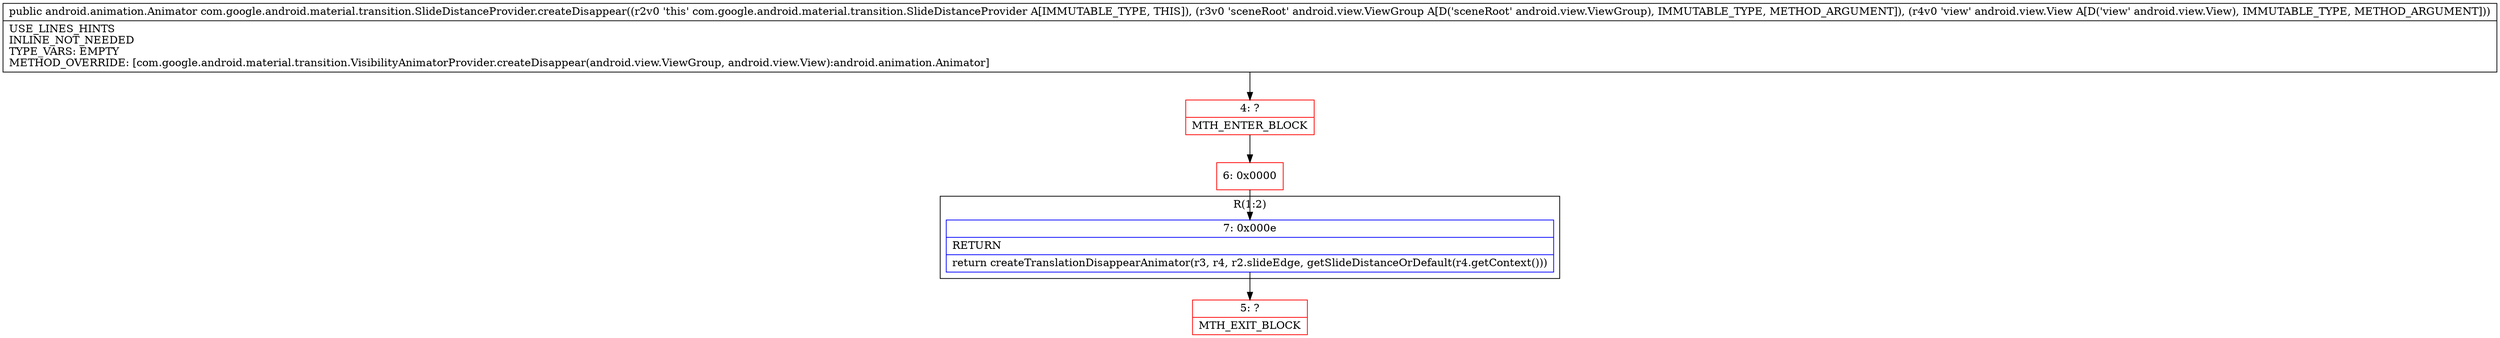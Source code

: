 digraph "CFG forcom.google.android.material.transition.SlideDistanceProvider.createDisappear(Landroid\/view\/ViewGroup;Landroid\/view\/View;)Landroid\/animation\/Animator;" {
subgraph cluster_Region_227145110 {
label = "R(1:2)";
node [shape=record,color=blue];
Node_7 [shape=record,label="{7\:\ 0x000e|RETURN\l|return createTranslationDisappearAnimator(r3, r4, r2.slideEdge, getSlideDistanceOrDefault(r4.getContext()))\l}"];
}
Node_4 [shape=record,color=red,label="{4\:\ ?|MTH_ENTER_BLOCK\l}"];
Node_6 [shape=record,color=red,label="{6\:\ 0x0000}"];
Node_5 [shape=record,color=red,label="{5\:\ ?|MTH_EXIT_BLOCK\l}"];
MethodNode[shape=record,label="{public android.animation.Animator com.google.android.material.transition.SlideDistanceProvider.createDisappear((r2v0 'this' com.google.android.material.transition.SlideDistanceProvider A[IMMUTABLE_TYPE, THIS]), (r3v0 'sceneRoot' android.view.ViewGroup A[D('sceneRoot' android.view.ViewGroup), IMMUTABLE_TYPE, METHOD_ARGUMENT]), (r4v0 'view' android.view.View A[D('view' android.view.View), IMMUTABLE_TYPE, METHOD_ARGUMENT]))  | USE_LINES_HINTS\lINLINE_NOT_NEEDED\lTYPE_VARS: EMPTY\lMETHOD_OVERRIDE: [com.google.android.material.transition.VisibilityAnimatorProvider.createDisappear(android.view.ViewGroup, android.view.View):android.animation.Animator]\l}"];
MethodNode -> Node_4;Node_7 -> Node_5;
Node_4 -> Node_6;
Node_6 -> Node_7;
}

